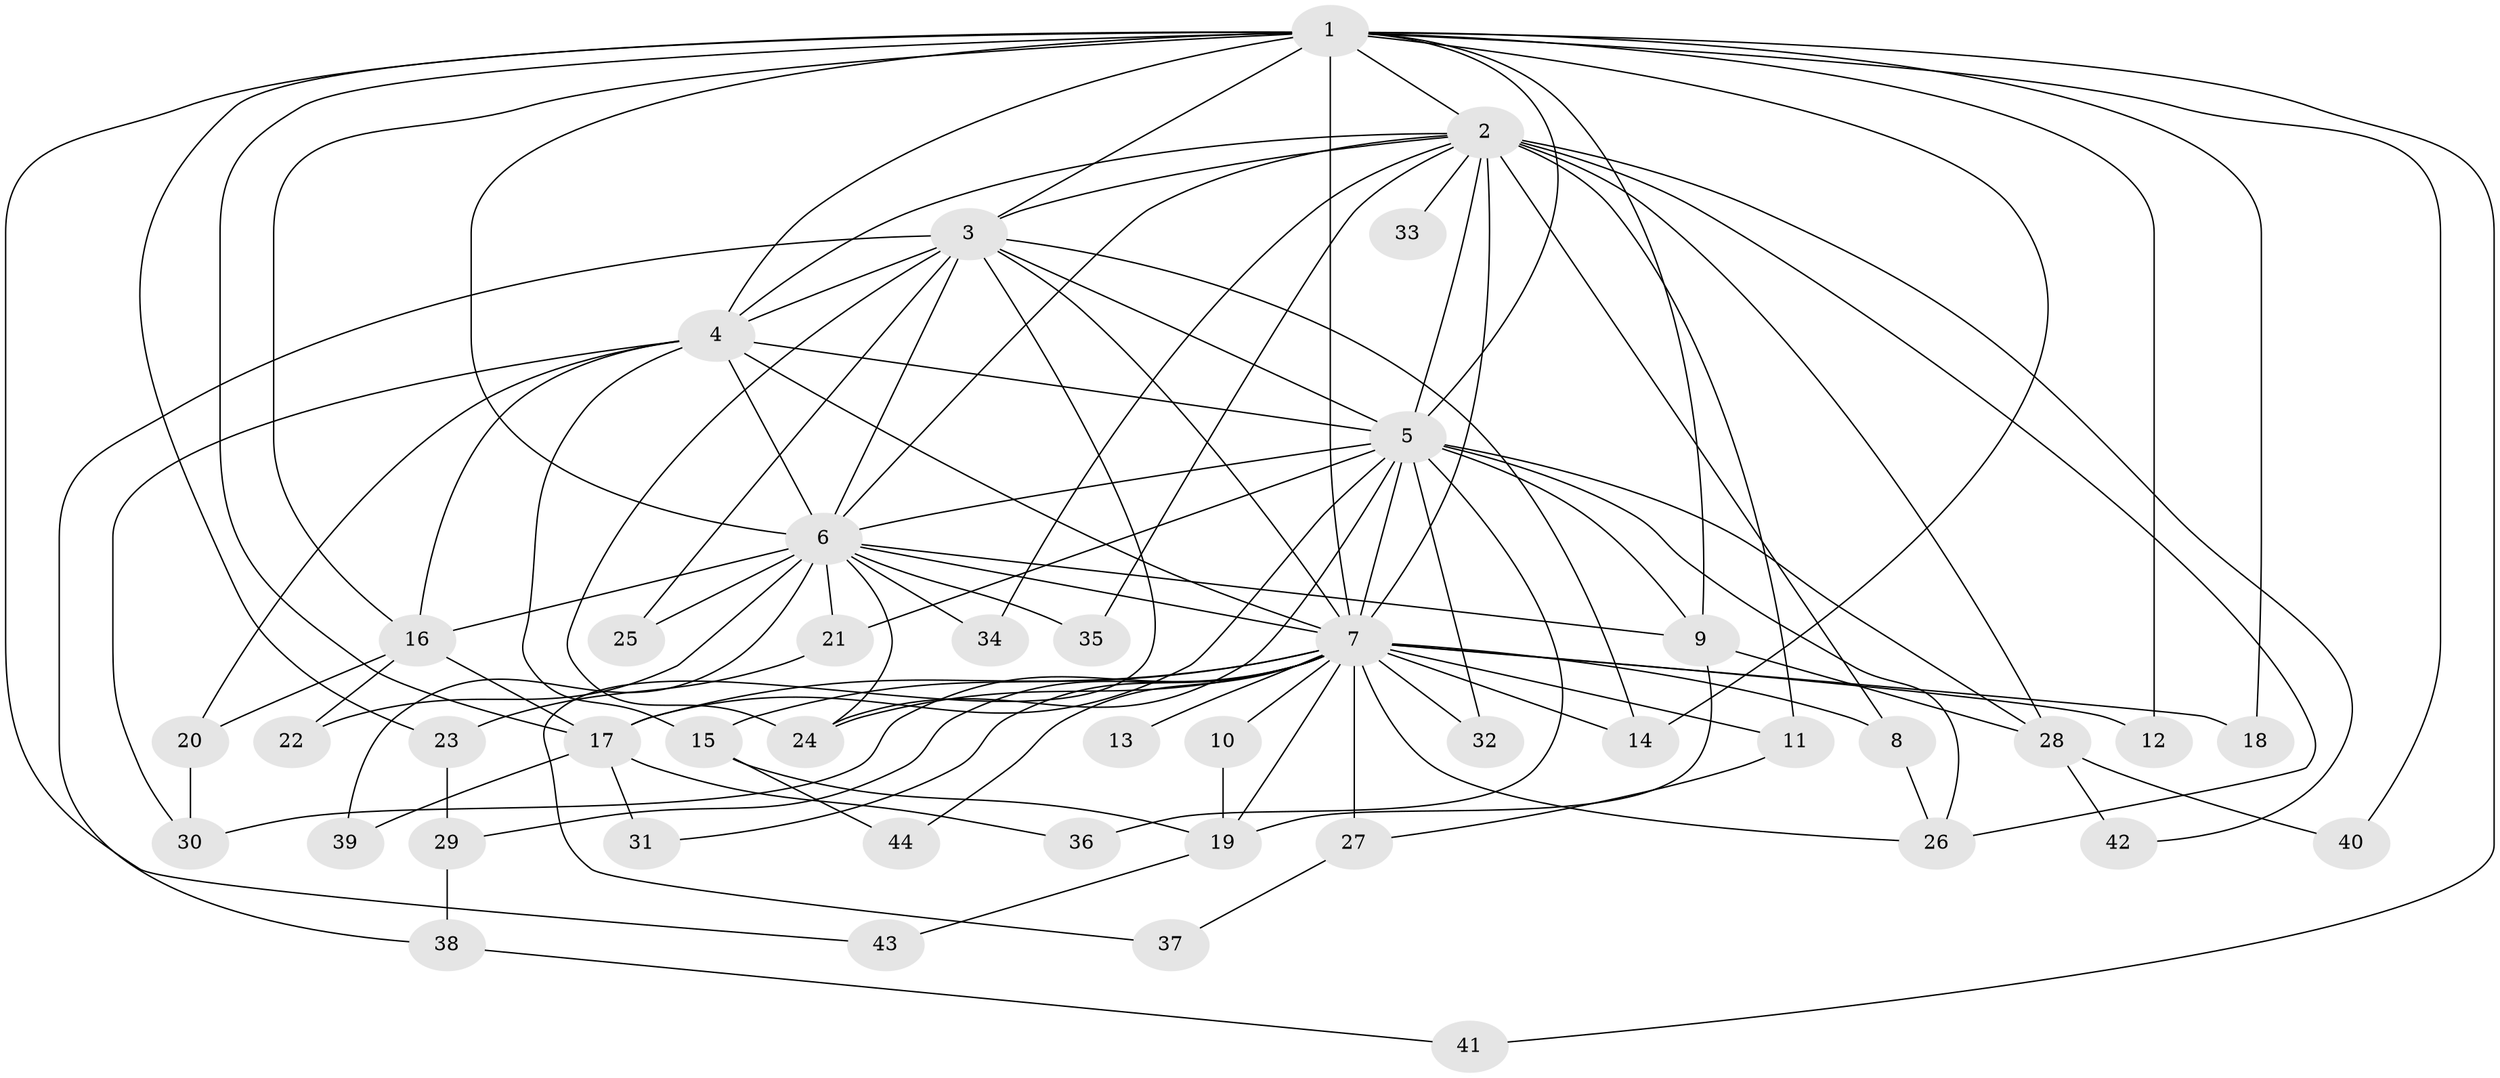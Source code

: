 // original degree distribution, {21: 0.0273972602739726, 19: 0.0136986301369863, 15: 0.0273972602739726, 14: 0.0410958904109589, 16: 0.0136986301369863, 28: 0.0136986301369863, 3: 0.2054794520547945, 2: 0.5342465753424658, 6: 0.0136986301369863, 4: 0.0547945205479452, 5: 0.0547945205479452}
// Generated by graph-tools (version 1.1) at 2025/49/03/04/25 22:49:48]
// undirected, 44 vertices, 105 edges
graph export_dot {
  node [color=gray90,style=filled];
  1;
  2;
  3;
  4;
  5;
  6;
  7;
  8;
  9;
  10;
  11;
  12;
  13;
  14;
  15;
  16;
  17;
  18;
  19;
  20;
  21;
  22;
  23;
  24;
  25;
  26;
  27;
  28;
  29;
  30;
  31;
  32;
  33;
  34;
  35;
  36;
  37;
  38;
  39;
  40;
  41;
  42;
  43;
  44;
  1 -- 2 [weight=1.0];
  1 -- 3 [weight=2.0];
  1 -- 4 [weight=2.0];
  1 -- 5 [weight=2.0];
  1 -- 6 [weight=2.0];
  1 -- 7 [weight=2.0];
  1 -- 9 [weight=1.0];
  1 -- 12 [weight=1.0];
  1 -- 14 [weight=1.0];
  1 -- 16 [weight=1.0];
  1 -- 17 [weight=1.0];
  1 -- 18 [weight=1.0];
  1 -- 23 [weight=1.0];
  1 -- 40 [weight=1.0];
  1 -- 41 [weight=1.0];
  1 -- 43 [weight=1.0];
  2 -- 3 [weight=1.0];
  2 -- 4 [weight=2.0];
  2 -- 5 [weight=3.0];
  2 -- 6 [weight=1.0];
  2 -- 7 [weight=2.0];
  2 -- 8 [weight=1.0];
  2 -- 11 [weight=1.0];
  2 -- 26 [weight=1.0];
  2 -- 28 [weight=1.0];
  2 -- 33 [weight=1.0];
  2 -- 34 [weight=1.0];
  2 -- 35 [weight=1.0];
  2 -- 42 [weight=1.0];
  3 -- 4 [weight=2.0];
  3 -- 5 [weight=2.0];
  3 -- 6 [weight=1.0];
  3 -- 7 [weight=2.0];
  3 -- 14 [weight=1.0];
  3 -- 24 [weight=1.0];
  3 -- 25 [weight=1.0];
  3 -- 37 [weight=1.0];
  3 -- 38 [weight=1.0];
  4 -- 5 [weight=4.0];
  4 -- 6 [weight=3.0];
  4 -- 7 [weight=4.0];
  4 -- 15 [weight=2.0];
  4 -- 16 [weight=2.0];
  4 -- 20 [weight=4.0];
  4 -- 30 [weight=1.0];
  5 -- 6 [weight=2.0];
  5 -- 7 [weight=4.0];
  5 -- 9 [weight=1.0];
  5 -- 17 [weight=1.0];
  5 -- 21 [weight=1.0];
  5 -- 24 [weight=1.0];
  5 -- 26 [weight=1.0];
  5 -- 28 [weight=1.0];
  5 -- 32 [weight=1.0];
  5 -- 36 [weight=1.0];
  6 -- 7 [weight=2.0];
  6 -- 9 [weight=1.0];
  6 -- 16 [weight=1.0];
  6 -- 21 [weight=2.0];
  6 -- 22 [weight=1.0];
  6 -- 24 [weight=1.0];
  6 -- 25 [weight=1.0];
  6 -- 34 [weight=1.0];
  6 -- 35 [weight=1.0];
  6 -- 39 [weight=1.0];
  7 -- 8 [weight=1.0];
  7 -- 10 [weight=1.0];
  7 -- 11 [weight=1.0];
  7 -- 12 [weight=1.0];
  7 -- 13 [weight=1.0];
  7 -- 14 [weight=1.0];
  7 -- 15 [weight=1.0];
  7 -- 17 [weight=1.0];
  7 -- 18 [weight=1.0];
  7 -- 19 [weight=1.0];
  7 -- 24 [weight=1.0];
  7 -- 26 [weight=1.0];
  7 -- 27 [weight=1.0];
  7 -- 29 [weight=1.0];
  7 -- 30 [weight=2.0];
  7 -- 31 [weight=1.0];
  7 -- 32 [weight=1.0];
  7 -- 44 [weight=1.0];
  8 -- 26 [weight=1.0];
  9 -- 19 [weight=1.0];
  9 -- 28 [weight=1.0];
  10 -- 19 [weight=1.0];
  11 -- 27 [weight=1.0];
  15 -- 19 [weight=1.0];
  15 -- 44 [weight=1.0];
  16 -- 17 [weight=1.0];
  16 -- 20 [weight=2.0];
  16 -- 22 [weight=1.0];
  17 -- 31 [weight=1.0];
  17 -- 36 [weight=1.0];
  17 -- 39 [weight=1.0];
  19 -- 43 [weight=1.0];
  20 -- 30 [weight=3.0];
  21 -- 23 [weight=1.0];
  23 -- 29 [weight=1.0];
  27 -- 37 [weight=1.0];
  28 -- 40 [weight=1.0];
  28 -- 42 [weight=1.0];
  29 -- 38 [weight=1.0];
  38 -- 41 [weight=1.0];
}
